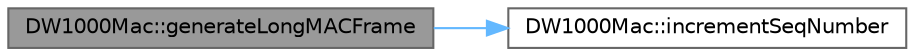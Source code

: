 digraph "DW1000Mac::generateLongMACFrame"
{
 // LATEX_PDF_SIZE
  bgcolor="transparent";
  edge [fontname=Helvetica,fontsize=10,labelfontname=Helvetica,labelfontsize=10];
  node [fontname=Helvetica,fontsize=10,shape=box,height=0.2,width=0.4];
  rankdir="LR";
  Node1 [id="Node000001",label="DW1000Mac::generateLongMACFrame",height=0.2,width=0.4,color="gray40", fillcolor="grey60", style="filled", fontcolor="black",tooltip=" "];
  Node1 -> Node2 [id="edge1_Node000001_Node000002",color="steelblue1",style="solid",tooltip=" "];
  Node2 [id="Node000002",label="DW1000Mac::incrementSeqNumber",height=0.2,width=0.4,color="grey40", fillcolor="white", style="filled",URL="$class_d_w1000_mac.html#a20763a3a40fa1c9e652486a4ba48c9af",tooltip=" "];
}
